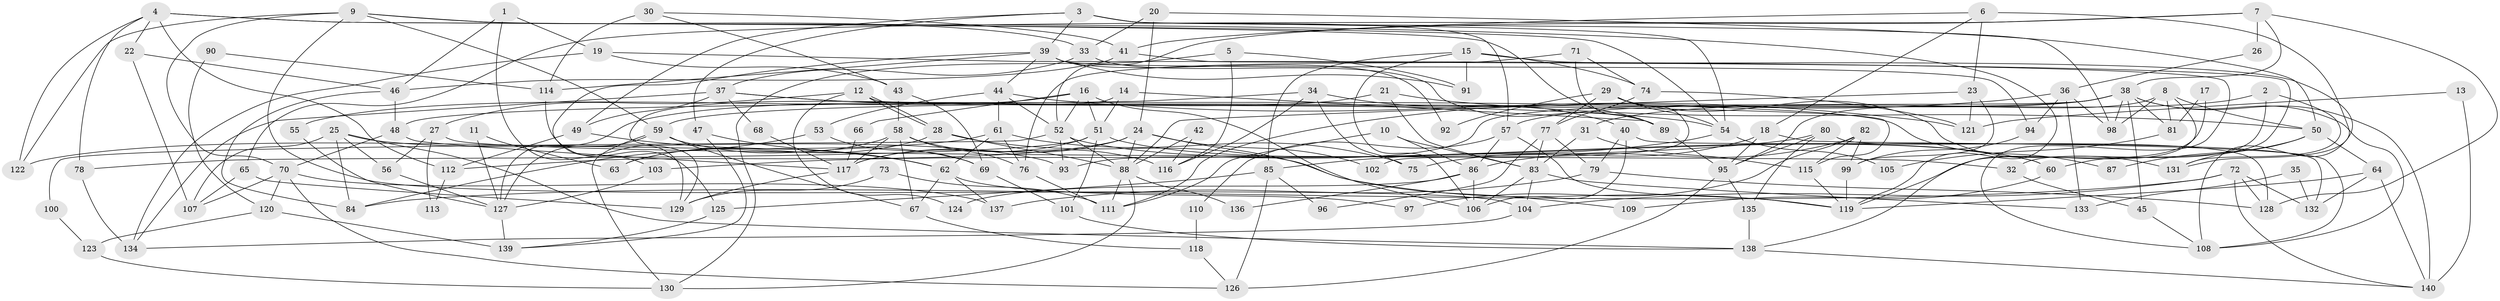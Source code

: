 // coarse degree distribution, {5: 0.1956521739130435, 4: 0.18478260869565216, 6: 0.11956521739130435, 7: 0.15217391304347827, 3: 0.11956521739130435, 2: 0.13043478260869565, 8: 0.05434782608695652, 10: 0.010869565217391304, 13: 0.010869565217391304, 9: 0.021739130434782608}
// Generated by graph-tools (version 1.1) at 2025/41/03/06/25 10:41:55]
// undirected, 140 vertices, 280 edges
graph export_dot {
graph [start="1"]
  node [color=gray90,style=filled];
  1;
  2;
  3;
  4;
  5;
  6;
  7;
  8;
  9;
  10;
  11;
  12;
  13;
  14;
  15;
  16;
  17;
  18;
  19;
  20;
  21;
  22;
  23;
  24;
  25;
  26;
  27;
  28;
  29;
  30;
  31;
  32;
  33;
  34;
  35;
  36;
  37;
  38;
  39;
  40;
  41;
  42;
  43;
  44;
  45;
  46;
  47;
  48;
  49;
  50;
  51;
  52;
  53;
  54;
  55;
  56;
  57;
  58;
  59;
  60;
  61;
  62;
  63;
  64;
  65;
  66;
  67;
  68;
  69;
  70;
  71;
  72;
  73;
  74;
  75;
  76;
  77;
  78;
  79;
  80;
  81;
  82;
  83;
  84;
  85;
  86;
  87;
  88;
  89;
  90;
  91;
  92;
  93;
  94;
  95;
  96;
  97;
  98;
  99;
  100;
  101;
  102;
  103;
  104;
  105;
  106;
  107;
  108;
  109;
  110;
  111;
  112;
  113;
  114;
  115;
  116;
  117;
  118;
  119;
  120;
  121;
  122;
  123;
  124;
  125;
  126;
  127;
  128;
  129;
  130;
  131;
  132;
  133;
  134;
  135;
  136;
  137;
  138;
  139;
  140;
  1 -- 19;
  1 -- 103;
  1 -- 46;
  2 -- 31;
  2 -- 131;
  2 -- 32;
  3 -- 49;
  3 -- 54;
  3 -- 39;
  3 -- 47;
  3 -- 57;
  3 -- 98;
  4 -- 89;
  4 -- 54;
  4 -- 22;
  4 -- 78;
  4 -- 112;
  4 -- 122;
  5 -- 91;
  5 -- 130;
  5 -- 116;
  6 -- 131;
  6 -- 23;
  6 -- 18;
  6 -- 41;
  7 -- 38;
  7 -- 128;
  7 -- 26;
  7 -- 52;
  7 -- 65;
  8 -- 98;
  8 -- 138;
  8 -- 50;
  8 -- 81;
  8 -- 95;
  9 -- 104;
  9 -- 119;
  9 -- 33;
  9 -- 59;
  9 -- 70;
  9 -- 122;
  10 -- 86;
  10 -- 111;
  10 -- 83;
  11 -- 127;
  11 -- 63;
  12 -- 28;
  12 -- 28;
  12 -- 27;
  12 -- 115;
  12 -- 124;
  13 -- 121;
  13 -- 140;
  14 -- 51;
  14 -- 89;
  14 -- 129;
  15 -- 74;
  15 -- 108;
  15 -- 85;
  15 -- 91;
  15 -- 106;
  16 -- 52;
  16 -- 51;
  16 -- 55;
  16 -- 66;
  16 -- 106;
  17 -- 119;
  17 -- 81;
  18 -- 95;
  18 -- 75;
  18 -- 108;
  19 -- 43;
  19 -- 108;
  19 -- 134;
  20 -- 50;
  20 -- 24;
  20 -- 33;
  21 -- 127;
  21 -- 83;
  21 -- 50;
  22 -- 46;
  22 -- 107;
  23 -- 121;
  23 -- 99;
  23 -- 88;
  24 -- 117;
  24 -- 88;
  24 -- 102;
  24 -- 109;
  24 -- 112;
  25 -- 107;
  25 -- 93;
  25 -- 56;
  25 -- 84;
  25 -- 138;
  26 -- 36;
  27 -- 56;
  27 -- 32;
  27 -- 113;
  28 -- 119;
  28 -- 63;
  28 -- 88;
  29 -- 54;
  29 -- 77;
  29 -- 92;
  29 -- 102;
  29 -- 131;
  30 -- 43;
  30 -- 41;
  30 -- 114;
  31 -- 83;
  31 -- 115;
  32 -- 45;
  33 -- 37;
  33 -- 89;
  34 -- 48;
  34 -- 75;
  34 -- 40;
  34 -- 116;
  35 -- 133;
  35 -- 132;
  36 -- 111;
  36 -- 98;
  36 -- 94;
  36 -- 133;
  37 -- 134;
  37 -- 49;
  37 -- 54;
  37 -- 68;
  37 -- 87;
  38 -- 140;
  38 -- 57;
  38 -- 45;
  38 -- 59;
  38 -- 81;
  38 -- 93;
  38 -- 98;
  38 -- 108;
  39 -- 129;
  39 -- 44;
  39 -- 91;
  39 -- 92;
  39 -- 94;
  39 -- 114;
  40 -- 106;
  40 -- 79;
  40 -- 132;
  41 -- 46;
  41 -- 60;
  42 -- 88;
  42 -- 116;
  43 -- 58;
  43 -- 69;
  44 -- 52;
  44 -- 53;
  44 -- 61;
  44 -- 121;
  45 -- 108;
  46 -- 84;
  46 -- 48;
  47 -- 62;
  47 -- 139;
  48 -- 117;
  48 -- 70;
  49 -- 112;
  49 -- 62;
  50 -- 64;
  50 -- 87;
  50 -- 131;
  51 -- 60;
  51 -- 117;
  51 -- 78;
  51 -- 101;
  52 -- 88;
  52 -- 60;
  52 -- 93;
  52 -- 100;
  53 -- 69;
  53 -- 84;
  54 -- 85;
  54 -- 105;
  55 -- 127;
  56 -- 127;
  57 -- 119;
  57 -- 86;
  57 -- 110;
  58 -- 67;
  58 -- 116;
  58 -- 63;
  58 -- 76;
  58 -- 117;
  59 -- 67;
  59 -- 69;
  59 -- 127;
  59 -- 130;
  60 -- 109;
  61 -- 122;
  61 -- 62;
  61 -- 75;
  61 -- 76;
  62 -- 67;
  62 -- 97;
  62 -- 137;
  64 -- 132;
  64 -- 119;
  64 -- 140;
  65 -- 107;
  65 -- 129;
  66 -- 117;
  67 -- 118;
  68 -- 117;
  69 -- 101;
  70 -- 107;
  70 -- 120;
  70 -- 126;
  70 -- 137;
  71 -- 89;
  71 -- 76;
  71 -- 74;
  72 -- 104;
  72 -- 84;
  72 -- 128;
  72 -- 132;
  72 -- 140;
  73 -- 129;
  73 -- 111;
  74 -- 77;
  74 -- 121;
  76 -- 111;
  77 -- 83;
  77 -- 79;
  77 -- 96;
  78 -- 134;
  79 -- 137;
  79 -- 128;
  80 -- 128;
  80 -- 95;
  80 -- 103;
  80 -- 135;
  81 -- 105;
  82 -- 115;
  82 -- 86;
  82 -- 97;
  82 -- 99;
  83 -- 106;
  83 -- 104;
  83 -- 133;
  85 -- 126;
  85 -- 96;
  85 -- 125;
  86 -- 106;
  86 -- 124;
  86 -- 136;
  88 -- 111;
  88 -- 130;
  88 -- 136;
  89 -- 95;
  90 -- 114;
  90 -- 120;
  94 -- 99;
  95 -- 135;
  95 -- 126;
  99 -- 119;
  100 -- 123;
  101 -- 138;
  103 -- 127;
  104 -- 134;
  110 -- 118;
  112 -- 113;
  114 -- 125;
  115 -- 119;
  117 -- 129;
  118 -- 126;
  120 -- 139;
  120 -- 123;
  123 -- 130;
  125 -- 139;
  127 -- 139;
  135 -- 138;
  138 -- 140;
}

